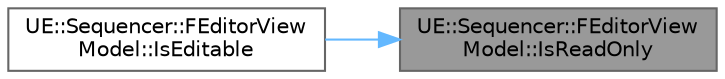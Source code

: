 digraph "UE::Sequencer::FEditorViewModel::IsReadOnly"
{
 // INTERACTIVE_SVG=YES
 // LATEX_PDF_SIZE
  bgcolor="transparent";
  edge [fontname=Helvetica,fontsize=10,labelfontname=Helvetica,labelfontsize=10];
  node [fontname=Helvetica,fontsize=10,shape=box,height=0.2,width=0.4];
  rankdir="RL";
  Node1 [id="Node000001",label="UE::Sequencer::FEditorView\lModel::IsReadOnly",height=0.2,width=0.4,color="gray40", fillcolor="grey60", style="filled", fontcolor="black",tooltip="Returns whether this editor is currently read-only."];
  Node1 -> Node2 [id="edge1_Node000001_Node000002",dir="back",color="steelblue1",style="solid",tooltip=" "];
  Node2 [id="Node000002",label="UE::Sequencer::FEditorView\lModel::IsEditable",height=0.2,width=0.4,color="grey40", fillcolor="white", style="filled",URL="$df/d74/classUE_1_1Sequencer_1_1FEditorViewModel.html#ad60d946cde3660434de36ae3d0ff91bd",tooltip="Returns the inverse of read-only - useful for direct bindings to IsEnabled for widgets."];
}

